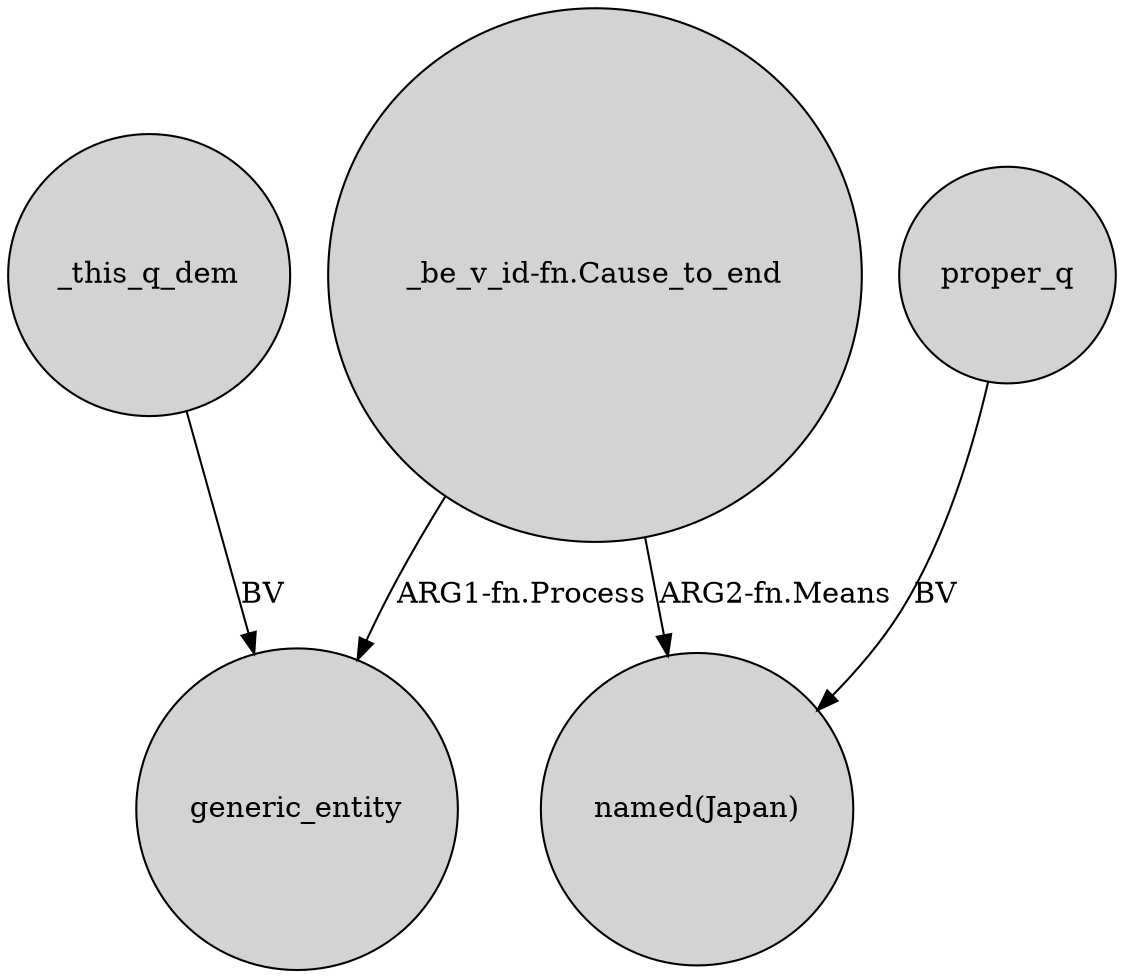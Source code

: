 digraph {
	node [shape=circle style=filled]
	"_be_v_id-fn.Cause_to_end" -> generic_entity [label="ARG1-fn.Process"]
	"_be_v_id-fn.Cause_to_end" -> "named(Japan)" [label="ARG2-fn.Means"]
	proper_q -> "named(Japan)" [label=BV]
	_this_q_dem -> generic_entity [label=BV]
}
